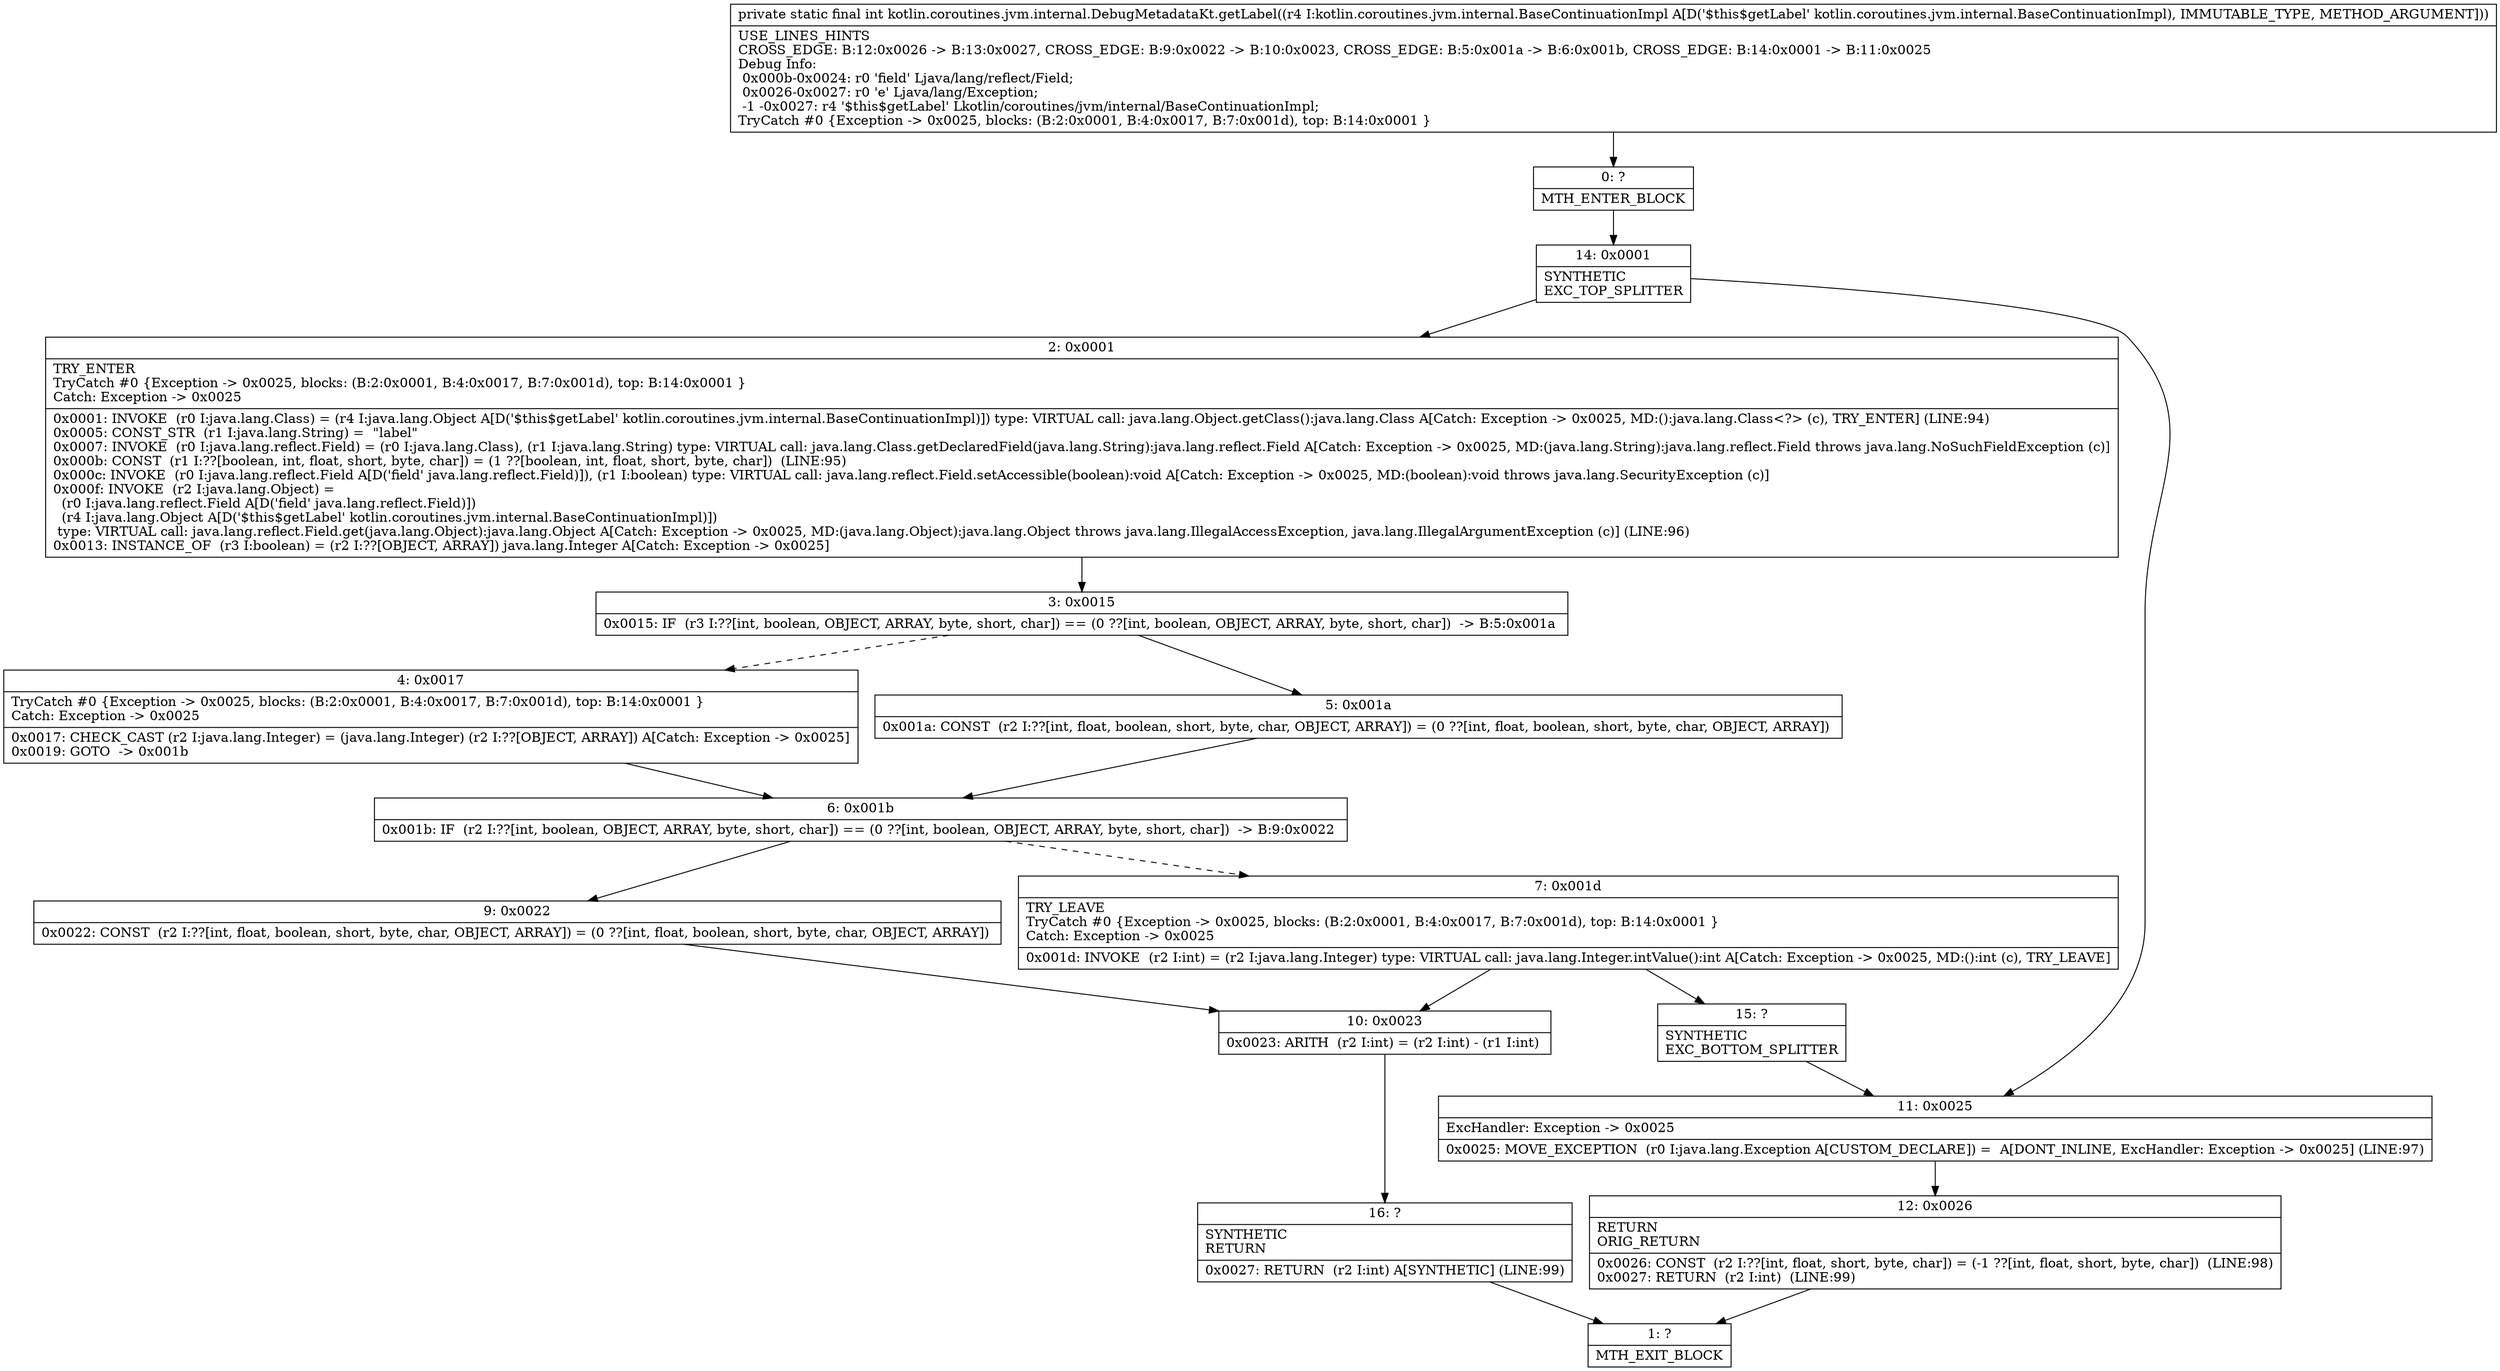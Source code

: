 digraph "CFG forkotlin.coroutines.jvm.internal.DebugMetadataKt.getLabel(Lkotlin\/coroutines\/jvm\/internal\/BaseContinuationImpl;)I" {
Node_0 [shape=record,label="{0\:\ ?|MTH_ENTER_BLOCK\l}"];
Node_14 [shape=record,label="{14\:\ 0x0001|SYNTHETIC\lEXC_TOP_SPLITTER\l}"];
Node_2 [shape=record,label="{2\:\ 0x0001|TRY_ENTER\lTryCatch #0 \{Exception \-\> 0x0025, blocks: (B:2:0x0001, B:4:0x0017, B:7:0x001d), top: B:14:0x0001 \}\lCatch: Exception \-\> 0x0025\l|0x0001: INVOKE  (r0 I:java.lang.Class) = (r4 I:java.lang.Object A[D('$this$getLabel' kotlin.coroutines.jvm.internal.BaseContinuationImpl)]) type: VIRTUAL call: java.lang.Object.getClass():java.lang.Class A[Catch: Exception \-\> 0x0025, MD:():java.lang.Class\<?\> (c), TRY_ENTER] (LINE:94)\l0x0005: CONST_STR  (r1 I:java.lang.String) =  \"label\" \l0x0007: INVOKE  (r0 I:java.lang.reflect.Field) = (r0 I:java.lang.Class), (r1 I:java.lang.String) type: VIRTUAL call: java.lang.Class.getDeclaredField(java.lang.String):java.lang.reflect.Field A[Catch: Exception \-\> 0x0025, MD:(java.lang.String):java.lang.reflect.Field throws java.lang.NoSuchFieldException (c)]\l0x000b: CONST  (r1 I:??[boolean, int, float, short, byte, char]) = (1 ??[boolean, int, float, short, byte, char])  (LINE:95)\l0x000c: INVOKE  (r0 I:java.lang.reflect.Field A[D('field' java.lang.reflect.Field)]), (r1 I:boolean) type: VIRTUAL call: java.lang.reflect.Field.setAccessible(boolean):void A[Catch: Exception \-\> 0x0025, MD:(boolean):void throws java.lang.SecurityException (c)]\l0x000f: INVOKE  (r2 I:java.lang.Object) = \l  (r0 I:java.lang.reflect.Field A[D('field' java.lang.reflect.Field)])\l  (r4 I:java.lang.Object A[D('$this$getLabel' kotlin.coroutines.jvm.internal.BaseContinuationImpl)])\l type: VIRTUAL call: java.lang.reflect.Field.get(java.lang.Object):java.lang.Object A[Catch: Exception \-\> 0x0025, MD:(java.lang.Object):java.lang.Object throws java.lang.IllegalAccessException, java.lang.IllegalArgumentException (c)] (LINE:96)\l0x0013: INSTANCE_OF  (r3 I:boolean) = (r2 I:??[OBJECT, ARRAY]) java.lang.Integer A[Catch: Exception \-\> 0x0025]\l}"];
Node_3 [shape=record,label="{3\:\ 0x0015|0x0015: IF  (r3 I:??[int, boolean, OBJECT, ARRAY, byte, short, char]) == (0 ??[int, boolean, OBJECT, ARRAY, byte, short, char])  \-\> B:5:0x001a \l}"];
Node_4 [shape=record,label="{4\:\ 0x0017|TryCatch #0 \{Exception \-\> 0x0025, blocks: (B:2:0x0001, B:4:0x0017, B:7:0x001d), top: B:14:0x0001 \}\lCatch: Exception \-\> 0x0025\l|0x0017: CHECK_CAST (r2 I:java.lang.Integer) = (java.lang.Integer) (r2 I:??[OBJECT, ARRAY]) A[Catch: Exception \-\> 0x0025]\l0x0019: GOTO  \-\> 0x001b \l}"];
Node_6 [shape=record,label="{6\:\ 0x001b|0x001b: IF  (r2 I:??[int, boolean, OBJECT, ARRAY, byte, short, char]) == (0 ??[int, boolean, OBJECT, ARRAY, byte, short, char])  \-\> B:9:0x0022 \l}"];
Node_7 [shape=record,label="{7\:\ 0x001d|TRY_LEAVE\lTryCatch #0 \{Exception \-\> 0x0025, blocks: (B:2:0x0001, B:4:0x0017, B:7:0x001d), top: B:14:0x0001 \}\lCatch: Exception \-\> 0x0025\l|0x001d: INVOKE  (r2 I:int) = (r2 I:java.lang.Integer) type: VIRTUAL call: java.lang.Integer.intValue():int A[Catch: Exception \-\> 0x0025, MD:():int (c), TRY_LEAVE]\l}"];
Node_10 [shape=record,label="{10\:\ 0x0023|0x0023: ARITH  (r2 I:int) = (r2 I:int) \- (r1 I:int) \l}"];
Node_16 [shape=record,label="{16\:\ ?|SYNTHETIC\lRETURN\l|0x0027: RETURN  (r2 I:int) A[SYNTHETIC] (LINE:99)\l}"];
Node_1 [shape=record,label="{1\:\ ?|MTH_EXIT_BLOCK\l}"];
Node_15 [shape=record,label="{15\:\ ?|SYNTHETIC\lEXC_BOTTOM_SPLITTER\l}"];
Node_9 [shape=record,label="{9\:\ 0x0022|0x0022: CONST  (r2 I:??[int, float, boolean, short, byte, char, OBJECT, ARRAY]) = (0 ??[int, float, boolean, short, byte, char, OBJECT, ARRAY]) \l}"];
Node_5 [shape=record,label="{5\:\ 0x001a|0x001a: CONST  (r2 I:??[int, float, boolean, short, byte, char, OBJECT, ARRAY]) = (0 ??[int, float, boolean, short, byte, char, OBJECT, ARRAY]) \l}"];
Node_11 [shape=record,label="{11\:\ 0x0025|ExcHandler: Exception \-\> 0x0025\l|0x0025: MOVE_EXCEPTION  (r0 I:java.lang.Exception A[CUSTOM_DECLARE]) =  A[DONT_INLINE, ExcHandler: Exception \-\> 0x0025] (LINE:97)\l}"];
Node_12 [shape=record,label="{12\:\ 0x0026|RETURN\lORIG_RETURN\l|0x0026: CONST  (r2 I:??[int, float, short, byte, char]) = (\-1 ??[int, float, short, byte, char])  (LINE:98)\l0x0027: RETURN  (r2 I:int)  (LINE:99)\l}"];
MethodNode[shape=record,label="{private static final int kotlin.coroutines.jvm.internal.DebugMetadataKt.getLabel((r4 I:kotlin.coroutines.jvm.internal.BaseContinuationImpl A[D('$this$getLabel' kotlin.coroutines.jvm.internal.BaseContinuationImpl), IMMUTABLE_TYPE, METHOD_ARGUMENT]))  | USE_LINES_HINTS\lCROSS_EDGE: B:12:0x0026 \-\> B:13:0x0027, CROSS_EDGE: B:9:0x0022 \-\> B:10:0x0023, CROSS_EDGE: B:5:0x001a \-\> B:6:0x001b, CROSS_EDGE: B:14:0x0001 \-\> B:11:0x0025\lDebug Info:\l  0x000b\-0x0024: r0 'field' Ljava\/lang\/reflect\/Field;\l  0x0026\-0x0027: r0 'e' Ljava\/lang\/Exception;\l  \-1 \-0x0027: r4 '$this$getLabel' Lkotlin\/coroutines\/jvm\/internal\/BaseContinuationImpl;\lTryCatch #0 \{Exception \-\> 0x0025, blocks: (B:2:0x0001, B:4:0x0017, B:7:0x001d), top: B:14:0x0001 \}\l}"];
MethodNode -> Node_0;Node_0 -> Node_14;
Node_14 -> Node_2;
Node_14 -> Node_11;
Node_2 -> Node_3;
Node_3 -> Node_4[style=dashed];
Node_3 -> Node_5;
Node_4 -> Node_6;
Node_6 -> Node_7[style=dashed];
Node_6 -> Node_9;
Node_7 -> Node_10;
Node_7 -> Node_15;
Node_10 -> Node_16;
Node_16 -> Node_1;
Node_15 -> Node_11;
Node_9 -> Node_10;
Node_5 -> Node_6;
Node_11 -> Node_12;
Node_12 -> Node_1;
}

